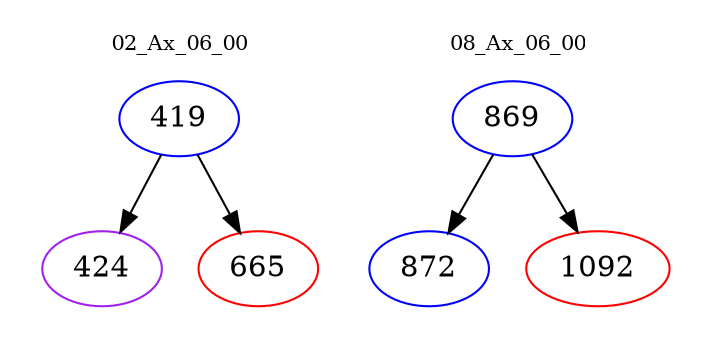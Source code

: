 digraph{
subgraph cluster_0 {
color = white
label = "02_Ax_06_00";
fontsize=10;
T0_419 [label="419", color="blue"]
T0_419 -> T0_424 [color="black"]
T0_424 [label="424", color="purple"]
T0_419 -> T0_665 [color="black"]
T0_665 [label="665", color="red"]
}
subgraph cluster_1 {
color = white
label = "08_Ax_06_00";
fontsize=10;
T1_869 [label="869", color="blue"]
T1_869 -> T1_872 [color="black"]
T1_872 [label="872", color="blue"]
T1_869 -> T1_1092 [color="black"]
T1_1092 [label="1092", color="red"]
}
}
